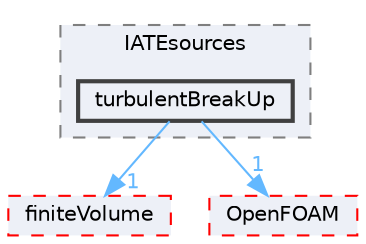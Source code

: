 digraph "src/phaseSystemModels/reactingEuler/twoPhaseSystem/diameterModels/IATE/IATEsources/turbulentBreakUp"
{
 // LATEX_PDF_SIZE
  bgcolor="transparent";
  edge [fontname=Helvetica,fontsize=10,labelfontname=Helvetica,labelfontsize=10];
  node [fontname=Helvetica,fontsize=10,shape=box,height=0.2,width=0.4];
  compound=true
  subgraph clusterdir_0620c2510d6856888fd91c80d0fa14a8 {
    graph [ bgcolor="#edf0f7", pencolor="grey50", label="IATEsources", fontname=Helvetica,fontsize=10 style="filled,dashed", URL="dir_0620c2510d6856888fd91c80d0fa14a8.html",tooltip=""]
  dir_ff2fdd249ae1009ea9e519e5c6e6dc0c [label="turbulentBreakUp", fillcolor="#edf0f7", color="grey25", style="filled,bold", URL="dir_ff2fdd249ae1009ea9e519e5c6e6dc0c.html",tooltip=""];
  }
  dir_9bd15774b555cf7259a6fa18f99fe99b [label="finiteVolume", fillcolor="#edf0f7", color="red", style="filled,dashed", URL="dir_9bd15774b555cf7259a6fa18f99fe99b.html",tooltip=""];
  dir_c5473ff19b20e6ec4dfe5c310b3778a8 [label="OpenFOAM", fillcolor="#edf0f7", color="red", style="filled,dashed", URL="dir_c5473ff19b20e6ec4dfe5c310b3778a8.html",tooltip=""];
  dir_ff2fdd249ae1009ea9e519e5c6e6dc0c->dir_9bd15774b555cf7259a6fa18f99fe99b [headlabel="1", labeldistance=1.5 headhref="dir_004146_001387.html" href="dir_004146_001387.html" color="steelblue1" fontcolor="steelblue1"];
  dir_ff2fdd249ae1009ea9e519e5c6e6dc0c->dir_c5473ff19b20e6ec4dfe5c310b3778a8 [headlabel="1", labeldistance=1.5 headhref="dir_004146_002695.html" href="dir_004146_002695.html" color="steelblue1" fontcolor="steelblue1"];
}

